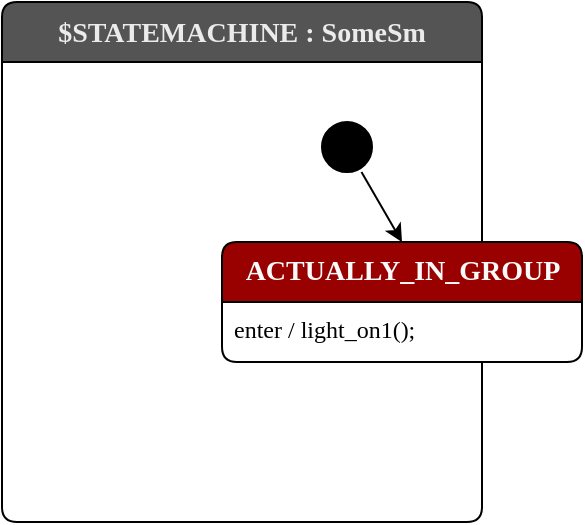 <mxfile>
    <diagram id="Tqm6eFcu1KHT34LG2WWE" name="Page-1">
        <mxGraphModel dx="1223" dy="792" grid="1" gridSize="10" guides="1" tooltips="1" connect="1" arrows="1" fold="1" page="1" pageScale="1" pageWidth="850" pageHeight="1100" math="0" shadow="0">
            <root>
                <mxCell id="0"/>
                <mxCell id="1" parent="0"/>
                <mxCell id="27" value="$STATEMACHINE : SomeSm" style="shape=swimlane;rotatable=0;align=center;verticalAlign=top;fontFamily=Lucida Console;startSize=30;fontSize=14;fontStyle=1;swimlaneFillColor=default;rounded=1;arcSize=15;absoluteArcSize=1;fillColor=#545454;fontColor=#EBEBEB;" parent="1" vertex="1">
                    <mxGeometry x="40" y="40" width="240" height="260" as="geometry"/>
                </mxCell>
                <mxCell id="28" value=" " style="fontFamily=Lucida Console;align=left;verticalAlign=top;fillColor=none;gradientColor=none;strokeColor=none;rounded=0;spacingLeft=4;resizable=0;movable=0;deletable=0;rotatable=0;autosize=1;" parent="27" vertex="1" connectable="0">
                    <mxGeometry y="30" width="30" height="20" as="geometry"/>
                </mxCell>
                <mxCell id="30" value="$initial_state" style="shape=ellipse;aspect=fixed;fillColor=#000000;resizable=0;rotatable=0;noLabel=1;editable=0;" parent="27" vertex="1">
                    <mxGeometry x="160" y="60" width="25" height="25" as="geometry"/>
                </mxCell>
                <mxCell id="37" value="ACTUALLY_IN_GROUP" style="shape=swimlane;rotatable=0;align=center;verticalAlign=top;fontFamily=Lucida Console;startSize=30;fontSize=14;fontStyle=1;swimlaneFillColor=default;html=1;rounded=1;arcSize=15;absoluteArcSize=1;fillColor=#990000;fontColor=#FAFAFA;" parent="27" vertex="1">
                    <mxGeometry x="110" y="120" width="180" height="60" as="geometry"/>
                </mxCell>
                <mxCell id="38" value="enter / light_on1();" style="fontFamily=Lucida Console;align=left;verticalAlign=top;fillColor=none;gradientColor=none;strokeColor=none;rounded=0;spacingLeft=4;resizable=0;movable=0;deletable=0;rotatable=0;autosize=1;" parent="37" vertex="1" connectable="0">
                    <mxGeometry y="30" width="160" height="20" as="geometry"/>
                </mxCell>
                <mxCell id="29" style="edgeStyle=none;html=1;entryX=0.5;entryY=0;entryDx=0;entryDy=0;" parent="27" source="30" target="37" edge="1">
                    <mxGeometry relative="1" as="geometry">
                        <mxPoint x="200" y="115" as="targetPoint"/>
                    </mxGeometry>
                </mxCell>
            </root>
        </mxGraphModel>
    </diagram>
</mxfile>